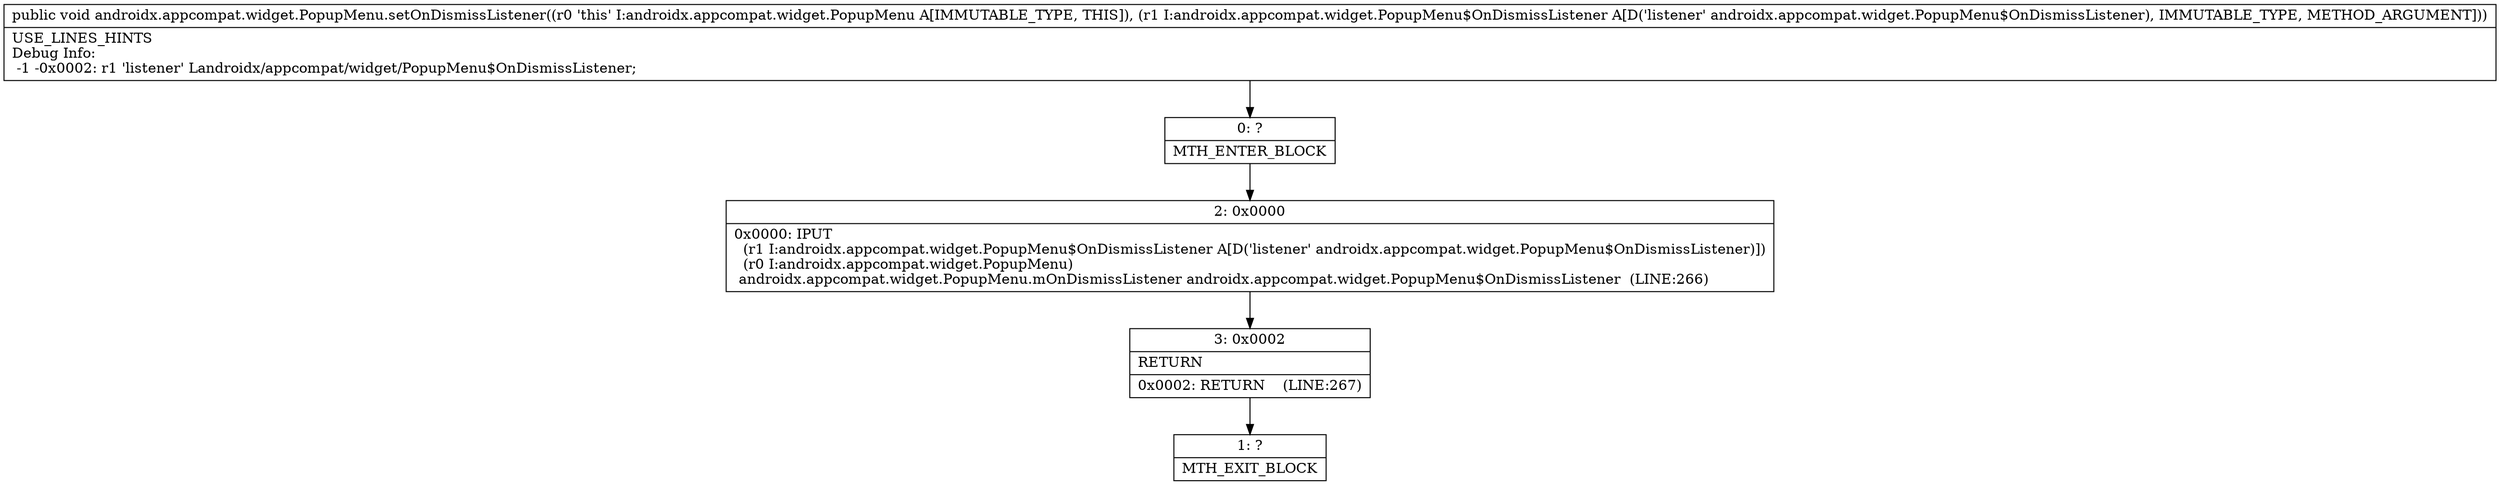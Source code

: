digraph "CFG forandroidx.appcompat.widget.PopupMenu.setOnDismissListener(Landroidx\/appcompat\/widget\/PopupMenu$OnDismissListener;)V" {
Node_0 [shape=record,label="{0\:\ ?|MTH_ENTER_BLOCK\l}"];
Node_2 [shape=record,label="{2\:\ 0x0000|0x0000: IPUT  \l  (r1 I:androidx.appcompat.widget.PopupMenu$OnDismissListener A[D('listener' androidx.appcompat.widget.PopupMenu$OnDismissListener)])\l  (r0 I:androidx.appcompat.widget.PopupMenu)\l androidx.appcompat.widget.PopupMenu.mOnDismissListener androidx.appcompat.widget.PopupMenu$OnDismissListener  (LINE:266)\l}"];
Node_3 [shape=record,label="{3\:\ 0x0002|RETURN\l|0x0002: RETURN    (LINE:267)\l}"];
Node_1 [shape=record,label="{1\:\ ?|MTH_EXIT_BLOCK\l}"];
MethodNode[shape=record,label="{public void androidx.appcompat.widget.PopupMenu.setOnDismissListener((r0 'this' I:androidx.appcompat.widget.PopupMenu A[IMMUTABLE_TYPE, THIS]), (r1 I:androidx.appcompat.widget.PopupMenu$OnDismissListener A[D('listener' androidx.appcompat.widget.PopupMenu$OnDismissListener), IMMUTABLE_TYPE, METHOD_ARGUMENT]))  | USE_LINES_HINTS\lDebug Info:\l  \-1 \-0x0002: r1 'listener' Landroidx\/appcompat\/widget\/PopupMenu$OnDismissListener;\l}"];
MethodNode -> Node_0;Node_0 -> Node_2;
Node_2 -> Node_3;
Node_3 -> Node_1;
}

